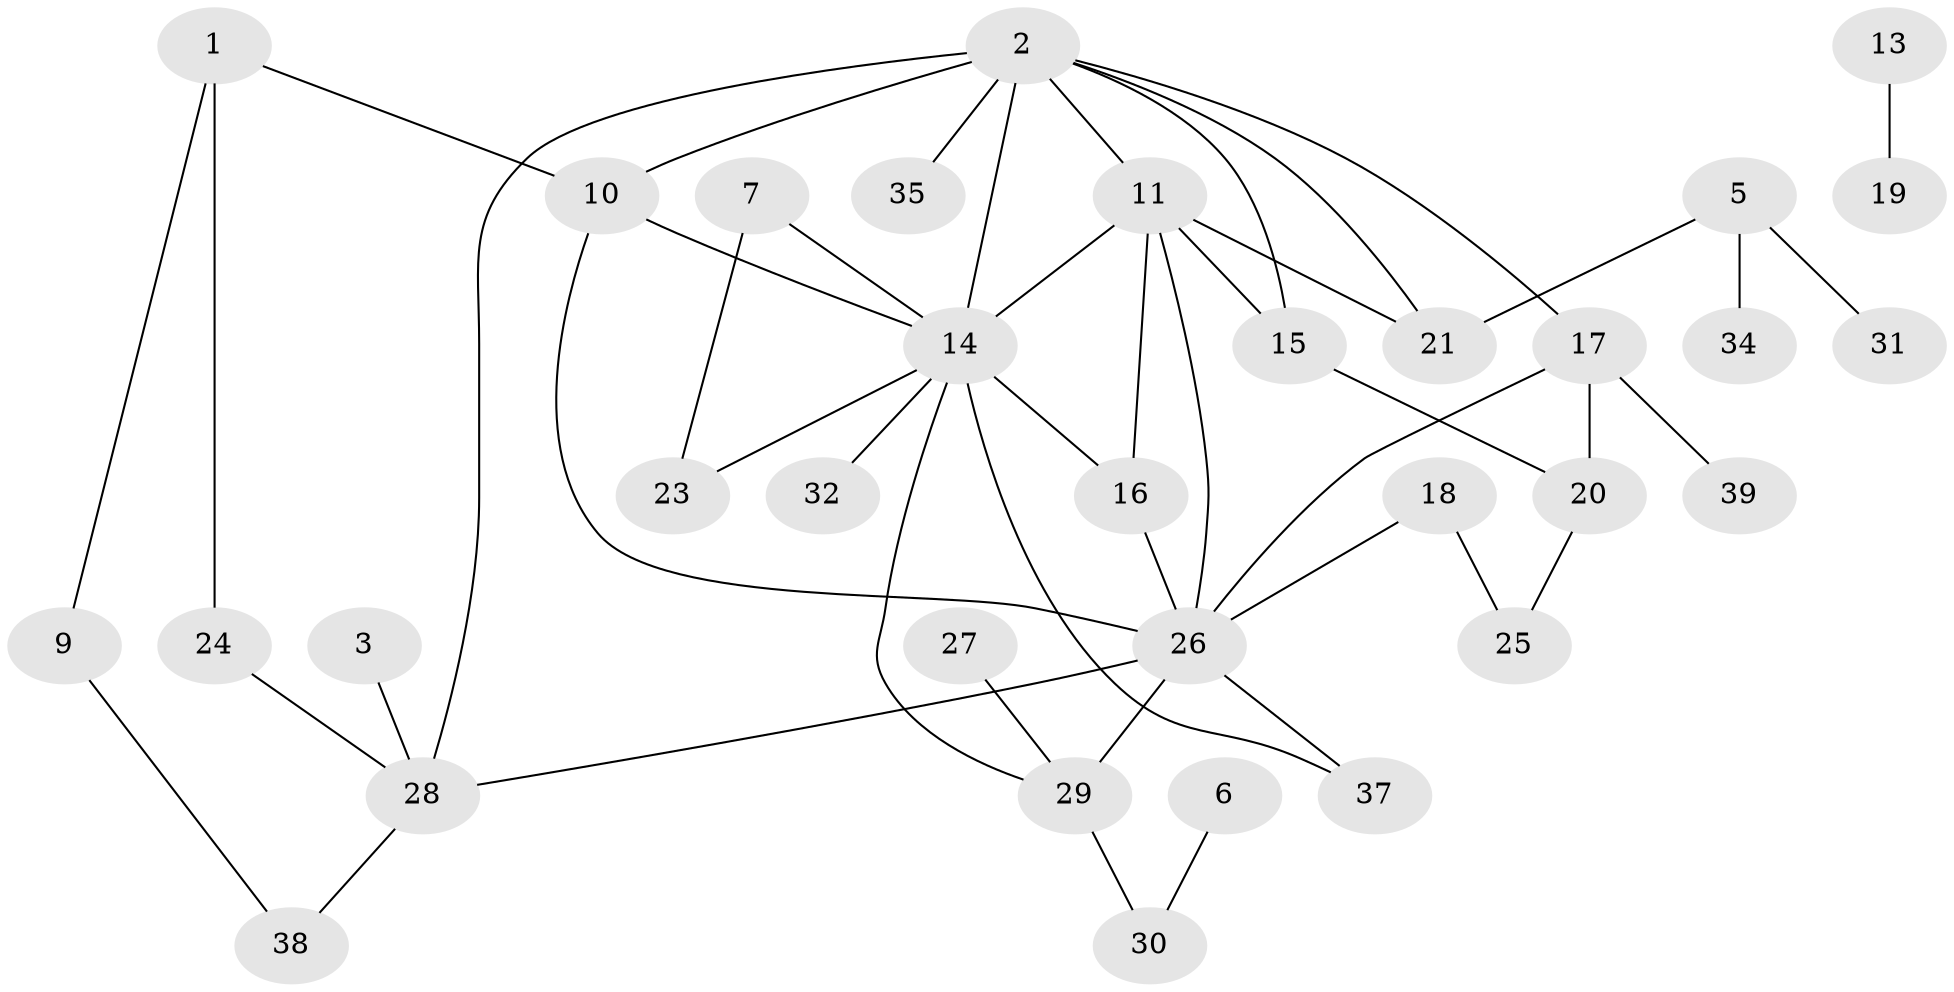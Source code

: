 // original degree distribution, {4: 0.2125, 2: 0.2375, 0: 0.1, 1: 0.25, 3: 0.1375, 5: 0.0375, 6: 0.025}
// Generated by graph-tools (version 1.1) at 2025/33/03/09/25 02:33:27]
// undirected, 33 vertices, 47 edges
graph export_dot {
graph [start="1"]
  node [color=gray90,style=filled];
  1;
  2;
  3;
  5;
  6;
  7;
  9;
  10;
  11;
  13;
  14;
  15;
  16;
  17;
  18;
  19;
  20;
  21;
  23;
  24;
  25;
  26;
  27;
  28;
  29;
  30;
  31;
  32;
  34;
  35;
  37;
  38;
  39;
  1 -- 9 [weight=1.0];
  1 -- 10 [weight=1.0];
  1 -- 24 [weight=1.0];
  2 -- 10 [weight=2.0];
  2 -- 11 [weight=1.0];
  2 -- 14 [weight=1.0];
  2 -- 15 [weight=1.0];
  2 -- 17 [weight=1.0];
  2 -- 21 [weight=1.0];
  2 -- 28 [weight=1.0];
  2 -- 35 [weight=1.0];
  3 -- 28 [weight=1.0];
  5 -- 21 [weight=1.0];
  5 -- 31 [weight=1.0];
  5 -- 34 [weight=1.0];
  6 -- 30 [weight=1.0];
  7 -- 14 [weight=1.0];
  7 -- 23 [weight=2.0];
  9 -- 38 [weight=1.0];
  10 -- 14 [weight=1.0];
  10 -- 26 [weight=1.0];
  11 -- 14 [weight=1.0];
  11 -- 15 [weight=1.0];
  11 -- 16 [weight=1.0];
  11 -- 21 [weight=1.0];
  11 -- 26 [weight=1.0];
  13 -- 19 [weight=1.0];
  14 -- 16 [weight=2.0];
  14 -- 23 [weight=1.0];
  14 -- 29 [weight=1.0];
  14 -- 32 [weight=1.0];
  14 -- 37 [weight=1.0];
  15 -- 20 [weight=1.0];
  16 -- 26 [weight=1.0];
  17 -- 20 [weight=1.0];
  17 -- 26 [weight=2.0];
  17 -- 39 [weight=1.0];
  18 -- 25 [weight=1.0];
  18 -- 26 [weight=1.0];
  20 -- 25 [weight=1.0];
  24 -- 28 [weight=1.0];
  26 -- 28 [weight=2.0];
  26 -- 29 [weight=4.0];
  26 -- 37 [weight=1.0];
  27 -- 29 [weight=1.0];
  28 -- 38 [weight=1.0];
  29 -- 30 [weight=1.0];
}
